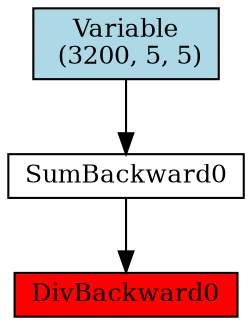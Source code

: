 digraph {
	graph [size="12,12"]
	node [align=left fontsize=12 height=0.2 ranksep=0.1 shape=box style=filled]
	1747571854344 [label=DivBackward0 fillcolor=red]
	1747571853384 -> 1747571854344
	1747571853384 [label=SumBackward0 fillcolor=white]
	1747570913912 -> 1747571853384
	1747570913912 [label="Variable
 (3200, 5, 5)" fillcolor=lightblue]
}
